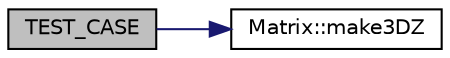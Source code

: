 digraph "TEST_CASE"
{
 // LATEX_PDF_SIZE
  edge [fontname="Helvetica",fontsize="10",labelfontname="Helvetica",labelfontsize="10"];
  node [fontname="Helvetica",fontsize="10",shape=record];
  rankdir="LR";
  Node1 [label="TEST_CASE",height=0.2,width=0.4,color="black", fillcolor="grey75", style="filled", fontcolor="black",tooltip=" "];
  Node1 -> Node2 [color="midnightblue",fontsize="10",style="solid",fontname="Helvetica"];
  Node2 [label="Matrix::make3DZ",height=0.2,width=0.4,color="black", fillcolor="white", style="filled",URL="$class_matrix.html#af5a2c629a4ded5bb85c56c0908188560",tooltip=" "];
}
